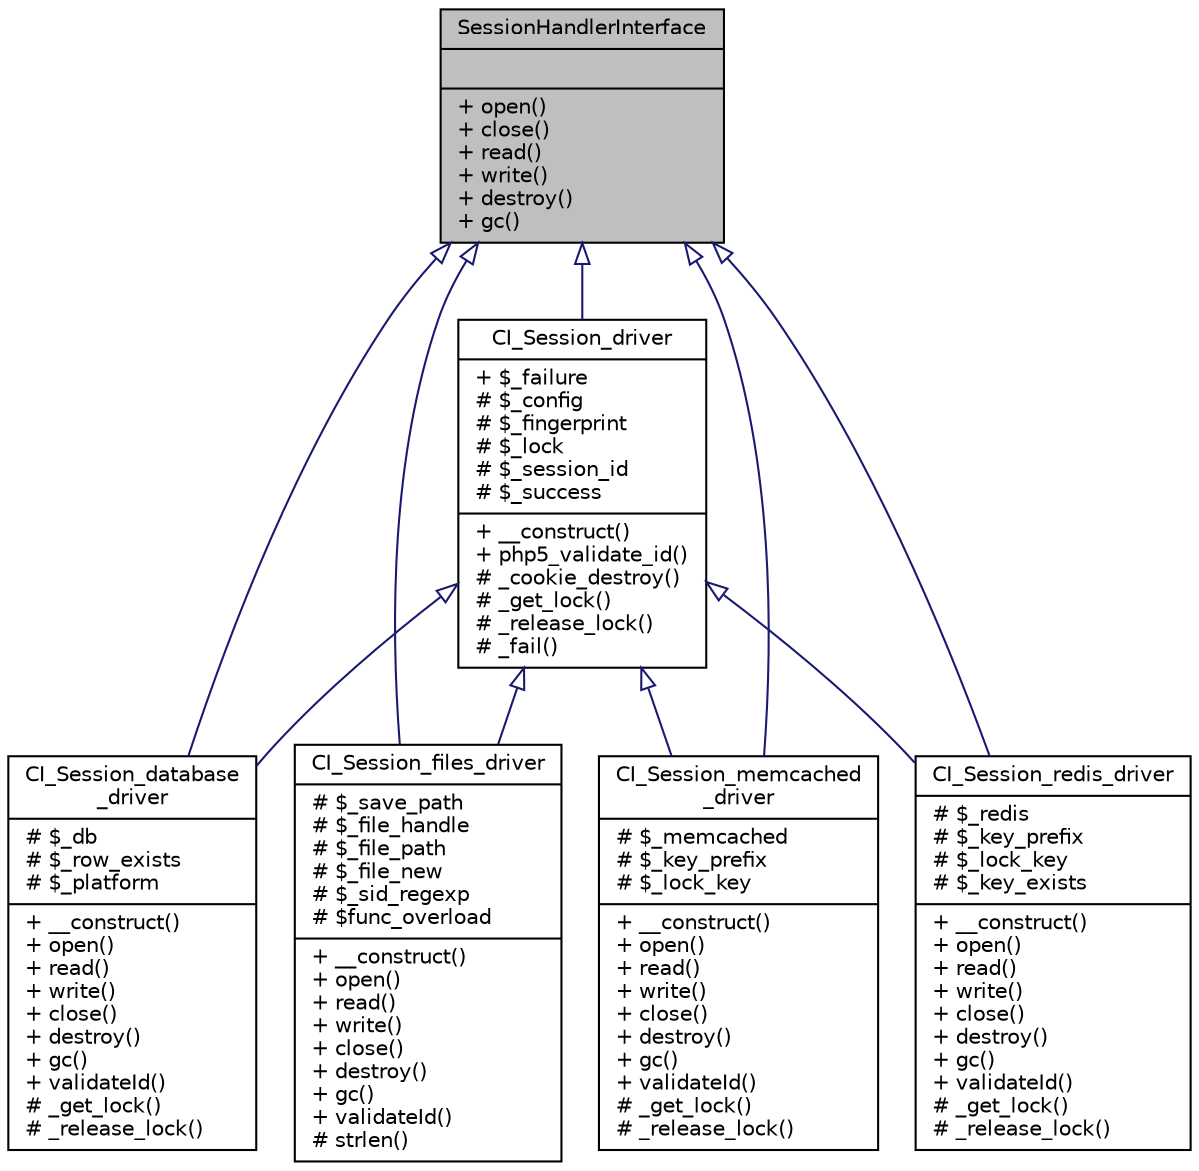 digraph "SessionHandlerInterface"
{
 // LATEX_PDF_SIZE
  edge [fontname="Helvetica",fontsize="10",labelfontname="Helvetica",labelfontsize="10"];
  node [fontname="Helvetica",fontsize="10",shape=record];
  Node0 [label="{SessionHandlerInterface\n||+ open()\l+ close()\l+ read()\l+ write()\l+ destroy()\l+ gc()\l}",height=0.2,width=0.4,color="black", fillcolor="grey75", style="filled", fontcolor="black",tooltip=" "];
  Node0 -> Node1 [dir="back",color="midnightblue",fontsize="10",style="solid",arrowtail="onormal",fontname="Helvetica"];
  Node1 [label="{CI_Session_database\l_driver\n|# $_db\l# $_row_exists\l# $_platform\l|+ __construct()\l+ open()\l+ read()\l+ write()\l+ close()\l+ destroy()\l+ gc()\l+ validateId()\l# _get_lock()\l# _release_lock()\l}",height=0.2,width=0.4,color="black", fillcolor="white", style="filled",URL="$class_c_i___session__database__driver.html",tooltip=" "];
  Node0 -> Node2 [dir="back",color="midnightblue",fontsize="10",style="solid",arrowtail="onormal",fontname="Helvetica"];
  Node2 [label="{CI_Session_driver\n|+ $_failure\l# $_config\l# $_fingerprint\l# $_lock\l# $_session_id\l# $_success\l|+ __construct()\l+ php5_validate_id()\l# _cookie_destroy()\l# _get_lock()\l# _release_lock()\l# _fail()\l}",height=0.2,width=0.4,color="black", fillcolor="white", style="filled",URL="$class_c_i___session__driver.html",tooltip=" "];
  Node2 -> Node1 [dir="back",color="midnightblue",fontsize="10",style="solid",arrowtail="onormal",fontname="Helvetica"];
  Node2 -> Node3 [dir="back",color="midnightblue",fontsize="10",style="solid",arrowtail="onormal",fontname="Helvetica"];
  Node3 [label="{CI_Session_files_driver\n|# $_save_path\l# $_file_handle\l# $_file_path\l# $_file_new\l# $_sid_regexp\l# $func_overload\l|+ __construct()\l+ open()\l+ read()\l+ write()\l+ close()\l+ destroy()\l+ gc()\l+ validateId()\l# strlen()\l}",height=0.2,width=0.4,color="black", fillcolor="white", style="filled",URL="$class_c_i___session__files__driver.html",tooltip=" "];
  Node2 -> Node4 [dir="back",color="midnightblue",fontsize="10",style="solid",arrowtail="onormal",fontname="Helvetica"];
  Node4 [label="{CI_Session_memcached\l_driver\n|# $_memcached\l# $_key_prefix\l# $_lock_key\l|+ __construct()\l+ open()\l+ read()\l+ write()\l+ close()\l+ destroy()\l+ gc()\l+ validateId()\l# _get_lock()\l# _release_lock()\l}",height=0.2,width=0.4,color="black", fillcolor="white", style="filled",URL="$class_c_i___session__memcached__driver.html",tooltip=" "];
  Node2 -> Node5 [dir="back",color="midnightblue",fontsize="10",style="solid",arrowtail="onormal",fontname="Helvetica"];
  Node5 [label="{CI_Session_redis_driver\n|# $_redis\l# $_key_prefix\l# $_lock_key\l# $_key_exists\l|+ __construct()\l+ open()\l+ read()\l+ write()\l+ close()\l+ destroy()\l+ gc()\l+ validateId()\l# _get_lock()\l# _release_lock()\l}",height=0.2,width=0.4,color="black", fillcolor="white", style="filled",URL="$class_c_i___session__redis__driver.html",tooltip=" "];
  Node0 -> Node3 [dir="back",color="midnightblue",fontsize="10",style="solid",arrowtail="onormal",fontname="Helvetica"];
  Node0 -> Node4 [dir="back",color="midnightblue",fontsize="10",style="solid",arrowtail="onormal",fontname="Helvetica"];
  Node0 -> Node5 [dir="back",color="midnightblue",fontsize="10",style="solid",arrowtail="onormal",fontname="Helvetica"];
}
